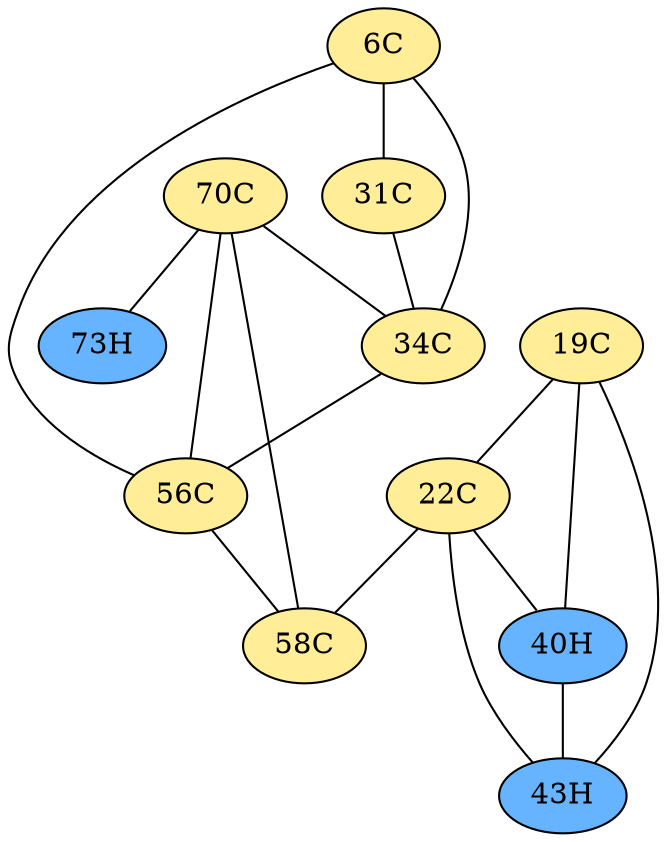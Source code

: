 // The Round Table
graph {
	"6C" [fillcolor="#FFED97" style=radial]
	"34C" [fillcolor="#FFED97" style=radial]
	"6C" -- "34C" [penwidth=1]
	"6C" [fillcolor="#FFED97" style=radial]
	"56C" [fillcolor="#FFED97" style=radial]
	"6C" -- "56C" [penwidth=1]
	"6C" [fillcolor="#FFED97" style=radial]
	"31C" [fillcolor="#FFED97" style=radial]
	"6C" -- "31C" [penwidth=1]
	"19C" [fillcolor="#FFED97" style=radial]
	"43H" [fillcolor="#66B3FF" style=radial]
	"19C" -- "43H" [penwidth=1]
	"19C" [fillcolor="#FFED97" style=radial]
	"40H" [fillcolor="#66B3FF" style=radial]
	"19C" -- "40H" [penwidth=1]
	"19C" [fillcolor="#FFED97" style=radial]
	"22C" [fillcolor="#FFED97" style=radial]
	"19C" -- "22C" [penwidth=1]
	"70C" [fillcolor="#FFED97" style=radial]
	"34C" [fillcolor="#FFED97" style=radial]
	"70C" -- "34C" [penwidth=1]
	"70C" [fillcolor="#FFED97" style=radial]
	"73H" [fillcolor="#66B3FF" style=radial]
	"70C" -- "73H" [penwidth=1]
	"70C" [fillcolor="#FFED97" style=radial]
	"56C" [fillcolor="#FFED97" style=radial]
	"70C" -- "56C" [penwidth=1]
	"70C" [fillcolor="#FFED97" style=radial]
	"58C" [fillcolor="#FFED97" style=radial]
	"70C" -- "58C" [penwidth=1]
	"22C" [fillcolor="#FFED97" style=radial]
	"43H" [fillcolor="#66B3FF" style=radial]
	"22C" -- "43H" [penwidth=1]
	"22C" [fillcolor="#FFED97" style=radial]
	"40H" [fillcolor="#66B3FF" style=radial]
	"22C" -- "40H" [penwidth=1]
	"22C" [fillcolor="#FFED97" style=radial]
	"58C" [fillcolor="#FFED97" style=radial]
	"22C" -- "58C" [penwidth=1]
	"31C" [fillcolor="#FFED97" style=radial]
	"34C" [fillcolor="#FFED97" style=radial]
	"31C" -- "34C" [penwidth=1]
	"34C" [fillcolor="#FFED97" style=radial]
	"56C" [fillcolor="#FFED97" style=radial]
	"34C" -- "56C" [penwidth=1]
	"40H" [fillcolor="#66B3FF" style=radial]
	"43H" [fillcolor="#66B3FF" style=radial]
	"40H" -- "43H" [penwidth=1]
	"56C" [fillcolor="#FFED97" style=radial]
	"58C" [fillcolor="#FFED97" style=radial]
	"56C" -- "58C" [penwidth=1]
}

